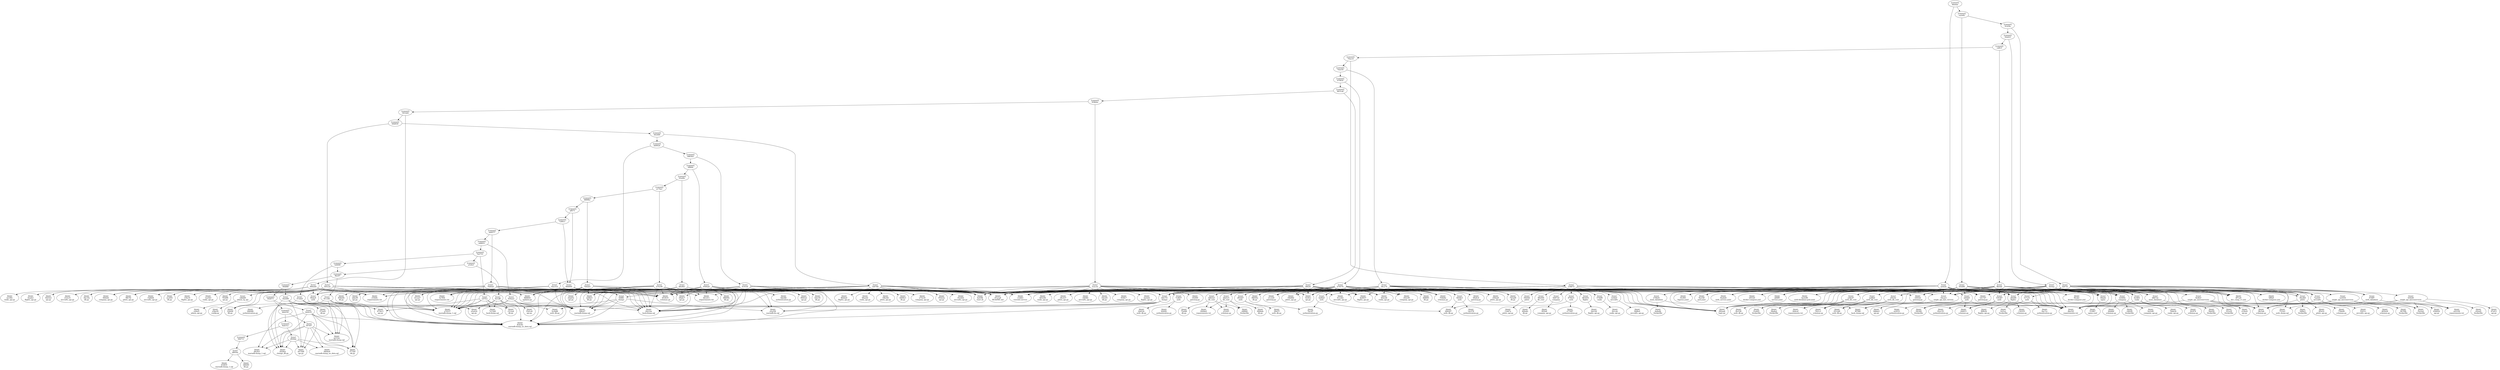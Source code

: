 digraph G {
    "[tree]\n239672" -> "[tree]\n878431\nauth"
    "[commit]\n7280c1" -> "[tree]\n906900"
    "[tree]\nb70c90" -> "[blob]\n6421ba\nback-dump.sql"
    "[tree]\n3fc9aa" -> "[blob]\nbfffa8\ndocker-compose.yml"
    "[tree]\n3fc9aa" -> "[blob]\ndbe52f\nrequirements.txt"
    "[tree]\nd8672e\nmain_database" -> "[blob]\n351a3f\nDockerfile"
    "[tree]\nfec864\nranks" -> "[blob]\n56ef29\nDockerfile"
    "[tree]\naefd2b" -> "[tree]\n36cdb8\npilots"
    "[tree]\n36cdb8\npilots" -> "[blob]\ndbe52f\nrequirements.txt"
    "[tree]\n3c2c3e" -> "[blob]\n2acbeb\nflights_api.py"
    "[tree]\n3c2c3e" -> "[blob]\n4a05fb\nstart.sh"
    "[tree]\nca5054\nsingle_api_microservices" -> "[blob]\ned3338\nrequirements.txt"
    "[commit]\nfe8099" -> "[tree]\n37c6e6"
    "[tree]\nf2875f" -> "[tree]\n7aa445\naircrafts"
    "[tree]\nd8f2fe" -> "[blob]\n704b8a\nschemas.py"
    "[tree]\n930ae2" -> "[blob]\n6421ba\nback-dump.sql"
    "[tree]\n505c2d" -> "[blob]\n67a1a8\nREADME.md"
    "[commit]\nca2e82" -> "[tree]\n5f3d96"
    "[tree]\n1d0768" -> "[blob]\n18bc6d\npilots_api.py"
    "[tree]\nf074f7" -> "[blob]\nf772bf\ndb.py"
    "[tree]\n505c2d" -> "[blob]\necc854\ndb.py"
    "[tree]\n9584a8" -> "[blob]\na70537\nmariadb-dump_1.sql"
    "[commit]\ne68931" -> "[tree]\n930ae2"
    "[tree]\ndf950a" -> "[blob]\n618f35\nmariadb-dump_1.sql"
    "[commit]\n362489" -> "[tree]\n1d0768"
    "[tree]\n38c274" -> "[blob]\n092aa6\nlogic.py"
    "[tree]\n7aa445\naircrafts" -> "[blob]\n465b26\nschemas.py"
    "[tree]\n43f240\nsingle_api_microservices" -> "[blob]\nf5e5ed\nDockerfile"
    "[tree]\n505c2d" -> "[tree]\nf28ff2\ndumps"
    "[tree]\n76d0a0" -> "[blob]\n6421ba\nback-dump.sql"
    "[tree]\n76d0a0" -> "[blob]\n22b04f\ndb.py"
    "[tree]\naefd2b" -> "[blob]\na66ff5\nservice.yaml"
    "[tree]\nffb0db" -> "[tree]\n7aa445\naircrafts"
    "[tree]\nca5054\nsingle_api_microservices" -> "[blob]\n38c5ab\nschemas.py"
    "[commit]\n858b4e" -> "[commit]\n5914d4"
    "[tree]\nba80ef\nauth" -> "[blob]\nb94207\nauth_db.py"
    "[tree]\nffb0db" -> "[tree]\n38dafe\nnginx"
    "[commit]\n0883b5" -> "[commit]\n0ff464"
    "[tree]\n3fc9aa" -> "[blob]\n092aa6\nlogic.py"
    "[tree]\nd8f2fe" -> "[blob]\n4112b2\naircrafts_api.py"
    "[tree]\n5f3d96" -> "[blob]\nba3e98\nauth-database-pod.yaml"
    "[tree]\nf2875f" -> "[tree]\nd5fc0e\nauth_db_cont"
    "[tree]\n239672" -> "[tree]\nf5836d\npilots"
    "[tree]\na38c67\nauth_db_cont" -> "[blob]\nf0c538\nauth_db.py"
    "[tree]\n3fc9aa" -> "[tree]\nd8672e\nmain_database"
    "[tree]\n22069a\ncompany" -> "[blob]\ndbe52f\nrequirements.txt"
    "[tree]\n505c2d" -> "[blob]\n6421ba\nback-dump.sql"
    "[tree]\n99e000\ndb_cont" -> "[blob]\n400a8c\ndb.py"
    "[tree]\n38c274" -> "[blob]\nc1d4b1\ntravelot.service"
    "[tree]\n076ff7\nauth_database" -> "[blob]\nc02ed1\nDockerfile"
    "[tree]\nf2875f" -> "[blob]\n38c5ab\nschemas.py"
    "[tree]\nf2875f" -> "[tree]\nb0e751\ndumps"
    "[tree]\n5f3d96" -> "[blob]\ne9532f\ndocker-compose.yml"
    "[tree]\n9584a8" -> "[blob]\n653635\nschemas.py"
    "[tree]\naefd2b" -> "[blob]\ndf7ca0\ndoc_comp_v1.yml"
    "[tree]\naefd2b" -> "[tree]\n22069a\ncompany"
    "[tree]\n92e31d" -> "[blob]\n6421ba\nback-dump.sql"
    "[tree]\n342499" -> "[blob]\n8cbc6a\nmariadb-dump_no_data.sql"
    "[tree]\nf2875f" -> "[tree]\n43f240\nsingle_api_microservices"
    "[tree]\n92e31d" -> "[blob]\n858e64\ndb.py"
    "[tree]\n3c2c3e" -> "[blob]\nc55b9c\nrequirements.txt"
    "[tree]\n37c6e6" -> "[blob]\n572a91\ndb.py"
    "[tree]\n5f3d96" -> "[blob]\n38c5ab\nschemas.py"
    "[tree]\n3c2c3e" -> "[blob]\n19290f\ngateway.py"
    "[tree]\nb7957b" -> "[blob]\n67a1a8\nREADME.md"
    "[tree]\n911361" -> "[blob]\n8cbc6a\nmariadb-dump_no_data.sql"
    "[tree]\nd6e9b1" -> "[blob]\n29abc7\napi.py"
    "[tree]\nd92447\nauth" -> "[blob]\n7bc2f7\nauthentication.py"
    "[commit]\n5914d4" -> "[commit]\n69d939"
    "[tree]\n906900" -> "[blob]\n8cbc6a\nmariadb-dump_no_data.sql"
    "[tree]\naefd2b" -> "[blob]\n4a05fb\nstart.sh"
    "[tree]\n92e31d" -> "[blob]\na5a356\nmariadb-du.sql"
    "[tree]\nb7957b" -> "[blob]\ndbe52f\nrequirements.txt"
    "[tree]\n3fc9aa" -> "[tree]\n38dafe\nnginx"
    "[commit]\n69d939" -> "[commit]\n362489"
    "[tree]\n3fc9aa" -> "[blob]\n38c5ab\nschemas.py"
    "[tree]\n505c2d" -> "[blob]\nc55b9c\nrequirements.txt"
    "[tree]\na38c67\nauth_db_cont" -> "[blob]\nf1e605\nDockerfile"
    "[tree]\nf2875f" -> "[tree]\nd8672e\nmain_database"
    "[commit]\n858b4e" -> "[tree]\n3c2c3e"
    "[tree]\n7cd657\nauth" -> "[blob]\nb4d14c\nauth_db.py"
    "[tree]\n911361" -> "[blob]\nae51be\nmariadb-dump.sql"
    "[tree]\nffb0db" -> "[blob]\n4a05fb\nstart.sh"
    "[tree]\nffb0db" -> "[blob]\n67a1a8\nREADME.md"
    "[tree]\n3fc9aa" -> "[tree]\nfec864\nranks"
    "[commit]\ndb4259" -> "[tree]\nf074f7"
    "[tree]\naefd2b" -> "[tree]\na38c67\nauth_db_cont"
    "[tree]\n38dafe\nnginx" -> "[blob]\n510fb7\nnginx.conf"
    "[tree]\n5f3d96" -> "[tree]\nb0b5a5\ndb_cont"
    "[tree]\nb7957b" -> "[blob]\n092aa6\nlogic.py"
    "[tree]\n6e9235" -> "[blob]\n8cbc6a\nmariadb-dump_no_data.sql"
    "[tree]\nba80ef\nauth" -> "[blob]\n7bc2f7\nauthentication.py"
    "[tree]\nd8f2fe" -> "[tree]\nd92447\nauth"
    "[tree]\n5f3d96" -> "[tree]\na38c67\nauth_db_cont"
    "[tree]\nf5836d\npilots" -> "[blob]\n13d47a\npilots_api.py"
    "[commit]\n0ff464" -> "[commit]\n93e48c"
    "[commit]\na52fe5" -> "[commit]\nf8a5f7"
    "[tree]\nb0e751\ndumps" -> "[blob]\n8cbc6a\nmariadb-dump_no_data.sql"
    "[commit]\n5914d4" -> "[tree]\n984eb9"
    "[tree]\n7b92b5" -> "[blob]\n4a05fb\nstart.sh"
    "[tree]\n6e9235" -> "[blob]\na075b8\napi.py"
    "[tree]\n9584a8" -> "[blob]\n29abc7\napi.py"
    "[tree]\n38c274" -> "[blob]\n09a6c4\ngateway.py"
    "[tree]\n930ae2" -> "[blob]\n55d1e6\napi.py"
    "[tree]\nffb0db" -> "[tree]\neaf9bd\nauth_db_cont"
    "[tree]\n342499" -> "[blob]\nae51be\nmariadb-dump.sql"
    "[tree]\naefd2b" -> "[tree]\nfec864\nranks"
    "[tree]\n621dff" -> "[blob]\n398cb7\nmariadb-dump.sql"
    "[tree]\nca5054\nsingle_api_microservices" -> "[blob]\n63695d\napi.py"
    "[tree]\n3fc9aa" -> "[tree]\n076ff7\nauth_database"
    "[tree]\ncd7f1a" -> "[blob]\n7a72b8\nback-dump.sql"
    "[tree]\n621dff" -> "[blob]\na70537\nmariadb-dump_1.sql"
    "[tree]\n505c2d" -> "[tree]\n9febc6\nauth"
    "[tree]\n7aa445\naircrafts" -> "[blob]\ndbe52f\nrequirements.txt"
    "[tree]\naefd2b" -> "[blob]\nba3e98\nauth-database-pod.yaml"
    "[tree]\n76d0a0" -> "[blob]\n3a7f04\nrequirements.txt"
    "[tree]\nd8f2fe" -> "[blob]\ndbe52f\nrequirements.txt"
    "[tree]\n984eb9" -> "[tree]\nf28ff2\ndumps"
    "[tree]\nffb0db" -> "[tree]\n22069a\ncompany"
    "[tree]\n38c274" -> "[blob]\n256aa9\npilots_api.py"
    "[tree]\n3fc9aa" -> "[tree]\n22069a\ncompany"
    "[tree]\n930ae2" -> "[blob]\n22b04f\ndb.py"
    "[tree]\n3c2c3e" -> "[blob]\n092aa6\nlogic.py"
    "[tree]\n5f3d96" -> "[tree]\nb0e751\ndumps"
    "[tree]\nf074f7" -> "[blob]\nae51be\nmariadb-dump.sql"
    "[tree]\n38c274" -> "[blob]\n4e6937\nflights_api.py"
    "[tree]\n3fc9aa" -> "[tree]\nca5054\nsingle_api_microservices"
    "[commit]\n6ab312" -> "[tree]\ndf29da"
    "[tree]\n5f3d96" -> "[blob]\n1d17d7\ngateway.py"
    "[tree]\nd8f2fe" -> "[blob]\n1b30cc\napi.py"
    "[tree]\n38c274" -> "[blob]\ndbe52f\nrequirements.txt"
    "[tree]\nefb486\nflights" -> "[blob]\n99fb2b\nflights_api.py"
    "[tree]\nd6e9b1" -> "[blob]\n6421ba\nback-dump.sql"
    "[tree]\nb0b5a5\ndb_cont" -> "[blob]\n75efd6\ndb.py"
    "[tree]\nb70c90" -> "[blob]\n29abc7\napi.py"
    "[tree]\n1d0768" -> "[blob]\nc55b9c\nrequirements.txt"
    "[tree]\n3fc9aa" -> "[blob]\nc045eb\ngateway.py"
    "[tree]\nf2875f" -> "[tree]\n317c51\nauth"
    "[tree]\neaf9bd\nauth_db_cont" -> "[blob]\n7921c1\nschemas.py"
    "[tree]\nb7957b" -> "[blob]\ne1c220\ngateway.py"
    "[tree]\n9584a8" -> "[blob]\n398cb7\nmariadb-dump.sql"
    "[tree]\n1d0768" -> "[tree]\nf28ff2\ndumps"
    "[tree]\nf2875f" -> "[blob]\ndf7ca0\ndoc_comp_v1.yml"
    "[tree]\n279b45\nmain_database" -> "[blob]\n4a9a4b\nDockerfile"
    "[tree]\nb70c90" -> "[blob]\n67a1a8\nREADME.md"
    "[tree]\n41914f" -> "[blob]\n4de4fd\nauthentication.py"
    "[commit]\ndb4259" -> "[commit]\n6ab312"
    "[tree]\n5f3d96" -> "[tree]\nd8672e\nmain_database"
    "[tree]\nd4d3c5\ndb_cont" -> "[blob]\n0408e0\nrequirements.txt"
    "[tree]\nffb0db" -> "[tree]\nd4d3c5\ndb_cont"
    "[tree]\nffb0db" -> "[blob]\nf4cabc\ndocker-compose.yml"
    "[tree]\n342499" -> "[blob]\n2029ea\nchange_db.py"
    "[tree]\n984eb9" -> "[blob]\n67a1a8\nREADME.md"
    "[tree]\n1d0768" -> "[blob]\nb699e3\ndb.py"
    "[tree]\n505c2d" -> "[blob]\nc1d4b1\ntravelot.service"
    "[commit]\n70acc4" -> "[commit]\n74ee50"
    "[tree]\n076ff7\nauth_database" -> "[blob]\n751fe2\nauth_dump.sql"
    "[commit]\nf8a5f7" -> "[tree]\n911361"
    "[tree]\n37c6e6" -> "[blob]\n8cbc6a\nmariadb-dump_no_data.sql"
    "[tree]\n906900" -> "[blob]\n6421ba\nback-dump.sql"
    "[tree]\ndf29da" -> "[blob]\ndfe5b3\nmariadb-dump_1.sql"
    "[tree]\nb7957b" -> "[blob]\n1b30cc\napi.py"
    "[tree]\nffb0db" -> "[tree]\nefb486\nflights"
    "[tree]\nf2875f" -> "[blob]\n092aa6\nlogic.py"
    "[tree]\nb7957b" -> "[blob]\n4a05fb\nstart.sh"
    "[tree]\nf074f7" -> "[blob]\n2029ea\nchange_db.py"
    "[tree]\n9febc6\nauth" -> "[blob]\n5e3b86\nauth_db.py"
    "[tree]\naefd2b" -> "[tree]\n7aa445\naircrafts"
    "[tree]\n3c2c3e" -> "[blob]\nc1d4b1\ntravelot.service"
    "[tree]\n984eb9" -> "[blob]\n0d25e2\napi.py"
    "[tree]\ncd7f1a" -> "[blob]\nc512a4\ndb.py"
    "[tree]\ndf29da" -> "[blob]\nf772bf\ndb.py"
    "[tree]\n5f3d96" -> "[tree]\n36cdb8\npilots"
    "[tree]\nf2875f" -> "[tree]\nefb486\nflights"
    "[tree]\n5f3d96" -> "[blob]\ndbe52f\nrequirements.txt"
    "[tree]\n505c2d" -> "[blob]\n4a05fb\nstart.sh"
    "[tree]\n1d0768" -> "[blob]\n4a05fb\nstart.sh"
    "[tree]\n239672" -> "[blob]\n092aa6\nlogic.py"
    "[tree]\n984eb9" -> "[blob]\n9fb7f2\npilots_api.py"
    "[commit]\n8899bc" -> "[commit]\naff371"
    "[tree]\nb70c90" -> "[blob]\n4b1d11\nrequirements.txt"
    "[tree]\nf28ff2\ndumps" -> "[blob]\na5a356\nmariadb-du.sql"
    "[tree]\nffb0db" -> "[blob]\n092aa6\nlogic.py"
    "[tree]\nd6e9b1" -> "[blob]\n653635\nschemas.py"
    "[tree]\nd6e9b1" -> "[blob]\nee0be3\ndb.py"
    "[tree]\n22069a\ncompany" -> "[blob]\nc082f0\nDockerfile"
    "[tree]\nb0b5a5\ndb_cont" -> "[blob]\n0408e0\nrequirements.txt"
    "[commit]\n93e48c" -> "[tree]\nd6e9b1"
    "[tree]\ncd7f1a" -> "[blob]\n398cb7\nmariadb-dump.sql"
    "[tree]\nffb0db" -> "[blob]\ndbe52f\nrequirements.txt"
    "[tree]\n3fc9aa" -> "[tree]\nb0e751\ndumps"
    "[tree]\n239672" -> "[tree]\n6d972d\ncompany"
    "[tree]\nffb0db" -> "[tree]\n530367\nauth"
    "[tree]\n5f3d96" -> "[blob]\n092aa6\nlogic.py"
    "[tree]\n9584a8" -> "[blob]\na5a356\nmariadb-du.sql"
    "[tree]\n41914f" -> "[blob]\n4a05fb\nstart.sh"
    "[commit]\nd49024" -> "[commit]\n0883b5"
    "[tree]\nfec864\nranks" -> "[blob]\n7bbb34\nranks_api.py"
    "[tree]\n984eb9" -> "[tree]\n9febc6\nauth"
    "[tree]\n5f3d96" -> "[tree]\n38dafe\nnginx"
    "[commit]\n74ee50" -> "[tree]\n38c274"
    "[tree]\n342499" -> "[blob]\na70537\nmariadb-dump_1.sql"
    "[tree]\n6e9235" -> "[blob]\nf772bf\ndb.py"
    "[tree]\ncd7f1a" -> "[blob]\na70537\nmariadb-dump_1.sql"
    "[commit]\n30e625" -> "[tree]\n3fc9aa"
    "[tree]\n3c2c3e" -> "[blob]\n67a1a8\nREADME.md"
    "[tree]\n1d0768" -> "[blob]\na75e18\ncompany_api.py"
    "[tree]\ndf29da" -> "[blob]\n2029ea\nchange_db.py"
    "[tree]\n41914f" -> "[blob]\n6421ba\nback-dump.sql"
    "[tree]\nb0e751\ndumps" -> "[blob]\na70537\nmariadb-dump_1.sql"
    "[tree]\nb0e751\ndumps" -> "[blob]\na5a356\nmariadb-du.sql"
    "[tree]\n38c274" -> "[blob]\n704b8a\nschemas.py"
    "[tree]\nf2875f" -> "[tree]\n22069a\ncompany"
    "[tree]\nb7957b" -> "[blob]\n442cd4\nranks_api.py"
    "[tree]\n1d0768" -> "[blob]\n95422a\napi.py"
    "[commit]\n8631a8" -> "[tree]\nd8f2fe"
    "[tree]\naefd2b" -> "[blob]\nc1d4b1\ntravelot.service"
    "[tree]\naefd2b" -> "[tree]\nefb486\nflights"
    "[tree]\naefd2b" -> "[tree]\nabf2b9\nauth"
    "[tree]\n5f3d96" -> "[blob]\nf3c991\nIngress.yaml"
    "[tree]\n7cd657\nauth" -> "[blob]\nb040fc\nauthentication.py"
    "[tree]\nd6e9b1" -> "[blob]\n8cbc6a\nmariadb-dump_no_data.sql"
    "[tree]\n1d0768" -> "[blob]\nc1d4b1\ntravelot.service"
    "[tree]\ndf29da" -> "[blob]\n9d04e6\nmariadb-dump_no_data.sql"
    "[tree]\n5f3d96" -> "[tree]\n076ff7\nauth_database"
    "[tree]\naefd2b" -> "[blob]\nf3c991\nIngress.yaml"
    "[tree]\n505c2d" -> "[blob]\n15fa19\nflights_api.py"
    "[tree]\n663454\nflights" -> "[blob]\nfab10d\nflights_api.py"
    "[tree]\n342499" -> "[blob]\na075b8\napi.py"
    "[tree]\nd5fc0e\nauth_db_cont" -> "[blob]\n0512d0\nauth_db.py"
    "[tree]\n37c6e6" -> "[blob]\na70537\nmariadb-dump_1.sql"
    "[tree]\n7b92b5" -> "[blob]\n6421ba\nback-dump.sql"
    "[tree]\n9e46cf\nsingle_api_microservices" -> "[blob]\nf5e5ed\nDockerfile"
    "[tree]\nf28ff2\ndumps" -> "[blob]\n398cb7\nmariadb-dump.sql"
    "[tree]\naefd2b" -> "[blob]\n092aa6\nlogic.py"
    "[tree]\n1d0768" -> "[blob]\n653635\nschemas.py"
    "[tree]\nf28ff2\ndumps" -> "[blob]\n8cbc6a\nmariadb-dump_no_data.sql"
    "[tree]\n317c51\nauth" -> "[blob]\n2f4360\nDockerfile"
    "[tree]\n76d0a0" -> "[blob]\nb1cea7\napi.py"
    "[tree]\n43f240\nsingle_api_microservices" -> "[blob]\ned3338\nrequirements.txt"
    "[tree]\n7b92b5" -> "[blob]\nc1d4b1\ntravelot.service"
    "[tree]\n7b92b5" -> "[blob]\n67a1a8\nREADME.md"
    "[commit]\n74ee50" -> "[commit]\n67903f"
    "[tree]\n984eb9" -> "[blob]\n233e31\naircrafts_api.py"
    "[tree]\n1d0768" -> "[blob]\n83c82b\naircrafts_api.py"
    "[tree]\n239672" -> "[tree]\n663454\nflights"
    "[commit]\naff371" -> "[tree]\n906900"
    "[commit]\n99d88f" -> "[tree]\n342499"
    "[tree]\naefd2b" -> "[tree]\nb0b5a5\ndb_cont"
    "[commit]\n70acc4" -> "[tree]\n239672"
    "[commit]\n30e625" -> "[commit]\ncafb1f"
    "[tree]\naefd2b" -> "[tree]\n076ff7\nauth_database"
    "[commit]\n8631a8" -> "[commit]\n858b4e"
    "[tree]\n9584a8" -> "[blob]\n67a1a8\nREADME.md"
    "[tree]\n9e46cf\nsingle_api_microservices" -> "[blob]\n092aa6\nlogic.py"
    "[tree]\n9e46cf\nsingle_api_microservices" -> "[blob]\ned3338\nrequirements.txt"
    "[tree]\nffb0db" -> "[blob]\nc1d4b1\ntravelot.service"
    "[tree]\n239672" -> "[blob]\n67a1a8\nREADME.md"
    "[tree]\n7b92b5" -> "[blob]\n8cbc6a\nmariadb-dump_no_data.sql"
    "[tree]\n9d28e3\nauth" -> "[blob]\nb94207\nauth_db.py"
    "[tree]\nfec864\nranks" -> "[blob]\ndbe52f\nrequirements.txt"
    "[tree]\n92e31d" -> "[tree]\ncdb8d9\nadmin_tg_api"
    "[tree]\n92e31d" -> "[blob]\na70537\nmariadb-dump_1.sql"
    "[tree]\nb70c90" -> "[blob]\nc1d4b1\ntravelot.service"
    "[tree]\n984eb9" -> "[blob]\nc55b9c\nrequirements.txt"
    "[tree]\n906900" -> "[blob]\n67a1a8\nREADME.md"
    "[tree]\n530367\nauth" -> "[blob]\n92a135\nauthentication.py"
    "[tree]\n41914f" -> "[blob]\n8083a2\napi.py"
    "[tree]\n9584a8" -> "[blob]\n6421ba\nback-dump.sql"
    "[tree]\n7b92b5" -> "[blob]\n653635\nschemas.py"
    "[tree]\nb7957b" -> "[blob]\n468681\ndb.py"
    "[tree]\n505c2d" -> "[blob]\n9fb7f2\npilots_api.py"
    "[tree]\n92e31d" -> "[blob]\n398cb7\nmariadb-dump.sql"
    "[tree]\n530367\nauth" -> "[blob]\n446f15\nschemas.py"
    "[tree]\n3c2c3e" -> "[blob]\nb63c64\nranks_api.py"
    "[tree]\n9584a8" -> "[blob]\n4b1d11\nrequirements.txt"
    "[tree]\n38c274" -> "[blob]\n202c00\ncompany_api.py"
    "[tree]\n6e9235" -> "[blob]\ndfe5b3\nmariadb-dump_1.sql"
    "[tree]\n505c2d" -> "[blob]\n1ae5b3\nranks_api.py"
    "[tree]\n984eb9" -> "[blob]\nf49d2b\ncompany_api.py"
    "[tree]\nd4d3c5\ndb_cont" -> "[blob]\ne524f3\nschemas.py"
    "[tree]\n76d0a0" -> "[blob]\n868804\nupdater.py"
    "[tree]\n9e46cf\nsingle_api_microservices" -> "[blob]\nc23bc6\napi.py"
    "[tree]\n6e9235" -> "[blob]\n2029ea\nchange_db.py"
    "[tree]\n1d0768" -> "[blob]\n8bbba0\nflights_api.py"
    "[tree]\n92e31d" -> "[blob]\n653635\nschemas.py"
    "[tree]\n37c6e6" -> "[blob]\n2029ea\nchange_db.py"
    "[tree]\n7b92b5" -> "[blob]\na70537\nmariadb-dump_1.sql"
    "[tree]\n505c2d" -> "[blob]\n7f3d98\napi.py"
    "[tree]\ncdb8d9\nadmin_tg_api" -> "[blob]\ne26ef1\nadmin_api.py"
    "[tree]\n621dff" -> "[blob]\n8cbc6a\nmariadb-dump_no_data.sql"
    "[tree]\nd8f2fe" -> "[blob]\n202c00\ncompany_api.py"
    "[tree]\nefb486\nflights" -> "[blob]\n0cf1ec\nDockerfile"
    "[tree]\neaf9bd\nauth_db_cont" -> "[blob]\n38a8a2\nDockerfile"
    "[tree]\n43f240\nsingle_api_microservices" -> "[blob]\n67ef11\napi.py"
    "[tree]\n3fc9aa" -> "[blob]\nc1d4b1\ntravelot.service"
    "[tree]\nb0e751\ndumps" -> "[blob]\n398cb7\nmariadb-dump.sql"
    "[commit]\n91d3fa" -> "[commit]\n30e625"
    "[tree]\nabf2b9\nauth" -> "[blob]\n2f4360\nDockerfile"
    "[tree]\n5f3d96" -> "[tree]\n9e46cf\nsingle_api_microservices"
    "[tree]\naefd2b" -> "[blob]\ne9532f\ndocker-compose.yml"
    "[tree]\nf2875f" -> "[tree]\n36cdb8\npilots"
    "[tree]\n984eb9" -> "[blob]\nc1d4b1\ntravelot.service"
    "[tree]\n5f3d96" -> "[tree]\n7aa445\naircrafts"
    "[tree]\nd5fc0e\nauth_db_cont" -> "[blob]\n6d4cef\nrequirements.txt"
    "[tree]\n5f3d96" -> "[blob]\n67a1a8\nREADME.md"
    "[tree]\n41914f" -> "[blob]\n4b1d11\nrequirements.txt"
    "[tree]\n9584a8" -> "[blob]\n4a05fb\nstart.sh"
    "[tree]\n7b92b5" -> "[blob]\nebab5e\napi.py"
    "[tree]\nb70c90" -> "[blob]\nee0be3\ndb.py"
    "[tree]\nabf2b9\nauth" -> "[blob]\n446f15\nschemas.py"
    "[tree]\nd5fc0e\nauth_db_cont" -> "[blob]\nf1e605\nDockerfile"
    "[tree]\ncdb8d9\nadmin_tg_api" -> "[blob]\ne56a59\nconfig.py"
    "[tree]\n239672" -> "[blob]\n4a05fb\nstart.sh"
    "[commit]\n0ff464" -> "[tree]\n9584a8"
    "[tree]\naefd2b" -> "[blob]\n9ce54f\npod.yaml"
    "[tree]\n984eb9" -> "[blob]\n6421ba\nback-dump.sql"
    "[commit]\na174a1" -> "[tree]\nb70c90"
    "[tree]\n906900" -> "[blob]\nb1cea7\napi.py"
    "[tree]\n92e31d" -> "[blob]\nabbcf9\napi.py"
    "[tree]\n3fc9aa" -> "[tree]\nd5fc0e\nauth_db_cont"
    "[tree]\n43f240\nsingle_api_microservices" -> "[blob]\n092aa6\nlogic.py"
    "[tree]\n41914f" -> "[blob]\n398cb7\nmariadb-dump.sql"
    "[tree]\n911361" -> "[blob]\nf772bf\ndb.py"
    "[tree]\nd4d3c5\ndb_cont" -> "[blob]\ne8f8b9\nDockerfile"
    "[tree]\n239672" -> "[blob]\n38c5ab\nschemas.py"
    "[tree]\n621dff" -> "[blob]\n7a72b8\nback-dump.sql"
    "[tree]\n9e46cf\nsingle_api_microservices" -> "[blob]\n38c5ab\nschemas.py"
    "[tree]\n984eb9" -> "[blob]\n34c10a\ndb.py"
    "[tree]\n41914f" -> "[blob]\nc1d4b1\ntravelot.service"
    "[tree]\n279b45\nmain_database" -> "[blob]\n9f7f68\nback_dump.sql"
    "[tree]\n239672" -> "[tree]\n99e000\ndb_cont"
    "[commit]\n362489" -> "[commit]\nd49024"
    "[tree]\n930ae2" -> "[blob]\na70537\nmariadb-dump_1.sql"
    "[tree]\n911361" -> "[blob]\n2029ea\nchange_db.py"
    "[tree]\n984eb9" -> "[blob]\n653635\nschemas.py"
    "[tree]\n5f3d96" -> "[blob]\nc1d4b1\ntravelot.service"
    "[tree]\nf2875f" -> "[blob]\ndbe52f\nrequirements.txt"
    "[tree]\n239672" -> "[blob]\nc045eb\ngateway.py"
    "[tree]\nb0e751\ndumps" -> "[blob]\n6421ba\nback-dump.sql"
    "[commit]\n6ab312" -> "[commit]\n384711"
    "[tree]\n36cdb8\npilots" -> "[blob]\n0f3e5c\npilots_api.py"
    "[tree]\n3c2c3e" -> "[blob]\n28c437\npilots_api.py"
    "[tree]\n6d972d\ncompany" -> "[blob]\n6f2fa6\ncompany_api.py"
    "[tree]\nb70c90" -> "[blob]\n653635\nschemas.py"
    "[commit]\n592673" -> "[tree]\n6e9235"
    "[tree]\n3c2c3e" -> "[blob]\n24fd8e\naircrafts_api.py"
    "[tree]\n37c6e6" -> "[blob]\nae51be\nmariadb-dump.sql"
    "[tree]\n76d0a0" -> "[blob]\n398cb7\nmariadb-dump.sql"
    "[tree]\n5f3d96" -> "[blob]\ndf7ca0\ndoc_comp_v1.yml"
    "[tree]\nb7957b" -> "[tree]\nb0e751\ndumps"
    "[tree]\nffb0db" -> "[blob]\n9f7f68\nback_dump.sql"
    "[commit]\n449577" -> "[tree]\n76d0a0"
    "[tree]\nb70c90" -> "[blob]\na70537\nmariadb-dump_1.sql"
    "[commit]\n8dedae" -> "[commit]\nca2e82"
    "[tree]\n5746f8\nranks" -> "[blob]\n2b1cdc\nranks_api.py"
    "[tree]\n3fc9aa" -> "[tree]\n7aa445\naircrafts"
    "[tree]\n878431\nauth" -> "[blob]\nb94207\nauth_db.py"
    "[tree]\nb70c90" -> "[blob]\n8cbc6a\nmariadb-dump_no_data.sql"
    "[commit]\ncafb1f" -> "[commit]\n70acc4"
    "[tree]\n5f3d96" -> "[tree]\nfec864\nranks"
    "[tree]\nd8f2fe" -> "[blob]\ne1c220\ngateway.py"
    "[tree]\n505c2d" -> "[blob]\nf49d2b\ncompany_api.py"
    "[tree]\nf2875f" -> "[blob]\n1d17d7\ngateway.py"
    "[tree]\nd6e9b1" -> "[blob]\n398cb7\nmariadb-dump.sql"
    "[tree]\na38c67\nauth_db_cont" -> "[blob]\n6d4cef\nrequirements.txt"
    "[tree]\n3fc9aa" -> "[blob]\n67a1a8\nREADME.md"
    "[tree]\n239672" -> "[blob]\ndbe52f\nrequirements.txt"
    "[tree]\n38c274" -> "[blob]\n1b30cc\napi.py"
    "[tree]\n5f3d96" -> "[blob]\n4a05fb\nstart.sh"
    "[tree]\nd8f2fe" -> "[blob]\nc1d4b1\ntravelot.service"
    "[tree]\n239672" -> "[blob]\nc1d4b1\ntravelot.service"
    "[tree]\n5f3d96" -> "[tree]\n18cae3\nsingle_api_last_version"
    "[tree]\n18cae3\nsingle_api_last_version" -> "[blob]\n3db6a3\napi.py"
    "[tree]\n911361" -> "[blob]\na5e424\napi.py"
    "[tree]\n9d28e3\nauth" -> "[blob]\n1dc576\nauthentication.py"
    "[tree]\n3fc9aa" -> "[tree]\nd4d3c5\ndb_cont"
    "[tree]\n317c51\nauth" -> "[blob]\n446f15\nschemas.py"
    "[tree]\n7b92b5" -> "[blob]\n3a7f04\nrequirements.txt"
    "[tree]\nb70c90" -> "[blob]\n868804\nupdater.py"
    "[tree]\n3fc9aa" -> "[tree]\n36cdb8\npilots"
    "[tree]\n878431\nauth" -> "[blob]\ne77097\nauthentication.py"
    "[tree]\n92e31d" -> "[blob]\nc1d4b1\ntravelot.service"
    "[commit]\n0883b5" -> "[tree]\n41914f"
    "[commit]\nca2e82" -> "[commit]\n91d3fa"
    "[tree]\nf2875f" -> "[tree]\n38dafe\nnginx"
    "[tree]\n38c274" -> "[blob]\n743ad9\ndb.py"
    "[tree]\n1d0768" -> "[blob]\n6421ba\nback-dump.sql"
    "[tree]\n41914f" -> "[blob]\na70537\nmariadb-dump_1.sql"
    "[commit]\n449577" -> "[commit]\ne68931"
    "[tree]\nb7957b" -> "[blob]\n704b8a\nschemas.py"
    "[tree]\naefd2b" -> "[tree]\nb0e751\ndumps"
    "[tree]\n530367\nauth" -> "[blob]\ndbe52f\nrequirements.txt"
    "[tree]\n92e31d" -> "[blob]\n67a1a8\nREADME.md"
    "[tree]\neaf9bd\nauth_db_cont" -> "[blob]\n0512d0\nauth_db.py"
    "[commit]\nfe8099" -> "[commit]\nf8a5f7"
    "[tree]\nb0b5a5\ndb_cont" -> "[blob]\ne8f8b9\nDockerfile"
    "[tree]\n3fc9aa" -> "[blob]\ndf7ca0\ndoc_comp_v1.yml"
    "[tree]\nb7957b" -> "[tree]\nba80ef\nauth"
    "[tree]\nf074f7" -> "[blob]\n9d04e6\nmariadb-dump_no_data.sql"
    "[tree]\n9584a8" -> "[blob]\nc1d4b1\ntravelot.service"
    "[commit]\na52fe5" -> "[tree]\n621dff"
    "[tree]\n911361" -> "[blob]\na70537\nmariadb-dump_1.sql"
    "[commit]\n7280c1" -> "[commit]\n449577"
    "[tree]\nd6e9b1" -> "[blob]\na70537\nmariadb-dump_1.sql"
    "[tree]\n984eb9" -> "[blob]\n4a05fb\nstart.sh"
    "[tree]\n7aa445\naircrafts" -> "[blob]\n0b7f0b\nDockerfile"
    "[tree]\naefd2b" -> "[blob]\n38c5ab\nschemas.py"
    "[tree]\nca5054\nsingle_api_microservices" -> "[blob]\nf5e5ed\nDockerfile"
    "[tree]\n3fc9aa" -> "[tree]\nefb486\nflights"
    "[tree]\n5f3d96" -> "[tree]\n22069a\ncompany"
    "[tree]\n92e31d" -> "[blob]\n4a05fb\nstart.sh"
    "[tree]\nd6e9b1" -> "[blob]\n4a05fb\nstart.sh"
    "[tree]\naefd2b" -> "[tree]\n38dafe\nnginx"
    "[tree]\nd6e9b1" -> "[blob]\n4b1d11\nrequirements.txt"
    "[tree]\n36cdb8\npilots" -> "[blob]\n759e90\nschemas.py"
    "[tree]\n38c274" -> "[tree]\n9d28e3\nauth"
    "[tree]\n41914f" -> "[blob]\n8cbc6a\nmariadb-dump_no_data.sql"
    "[commit]\ncafb1f" -> "[tree]\nffb0db"
    "[tree]\n1d0768" -> "[blob]\n06aed2\nranks_api.py"
    "[tree]\nf074f7" -> "[blob]\na075b8\napi.py"
    "[tree]\nffb0db" -> "[blob]\n38c5ab\nschemas.py"
    "[tree]\n9584a8" -> "[blob]\n8cbc6a\nmariadb-dump_no_data.sql"
    "[commit]\n99d88f" -> "[commit]\n592673"
    "[commit]\n67903f" -> "[tree]\nb7957b"
    "[tree]\n3c2c3e" -> "[tree]\n7cd657\nauth"
    "[tree]\n505c2d" -> "[blob]\n653635\nschemas.py"
    "[tree]\nffb0db" -> "[tree]\nfec864\nranks"
    "[tree]\n1d0768" -> "[blob]\n67a1a8\nREADME.md"
    "[tree]\n239672" -> "[tree]\nb0e751\ndumps"
    "[tree]\n41914f" -> "[blob]\n653635\nschemas.py"
    "[tree]\n2c0dcf\naircrafts" -> "[blob]\nfdd8e4\naircrafts_api.py"
    "[tree]\n22069a\ncompany" -> "[blob]\nfa22d9\ncompany_api.py"
    "[tree]\nd92447\nauth" -> "[blob]\n2fb07f\nauth_db.py"
    "[tree]\nd8f2fe" -> "[blob]\n4e6937\nflights_api.py"
    "[tree]\n906900" -> "[blob]\n22b04f\ndb.py"
    "[tree]\n5f3d96" -> "[tree]\nabf2b9\nauth"
    "[tree]\nffb0db" -> "[blob]\nc045eb\ngateway.py"
    "[tree]\nffb0db" -> "[tree]\nb0e751\ndumps"
    "[tree]\n41914f" -> "[blob]\n5e3b86\nauth_db.py"
    "[tree]\n92e31d" -> "[blob]\n8cbc6a\nmariadb-dump_no_data.sql"
    "[tree]\n906900" -> "[blob]\n3a7f04\nrequirements.txt"
    "[tree]\n76d0a0" -> "[blob]\na70537\nmariadb-dump_1.sql"
    "[commit]\n67903f" -> "[commit]\n8631a8"
    "[commit]\n69d939" -> "[tree]\n505c2d"
    "[tree]\n530367\nauth" -> "[blob]\n2f4360\nDockerfile"
    "[tree]\n906900" -> "[blob]\n868804\nupdater.py"
    "[tree]\nf2875f" -> "[blob]\n4a05fb\nstart.sh"
    "[tree]\nd8f2fe" -> "[blob]\n4a05fb\nstart.sh"
    "[tree]\nb7957b" -> "[blob]\n4e6937\nflights_api.py"
    "[commit]\na174a1" -> "[commit]\n8899bc"
    "[tree]\n5f3d96" -> "[blob]\n9ce54f\npod.yaml"
    "[tree]\nd8f2fe" -> "[blob]\n96050a\ndb.py"
    "[tree]\n41914f" -> "[blob]\nfe4c50\ndb.py"
    "[tree]\n9584a8" -> "[blob]\n86609e\ndb.py"
    "[tree]\n317c51\nauth" -> "[blob]\n6ac7cc\nauthentication.py"
    "[commit]\n384711" -> "[tree]\ndf950a"
    "[tree]\n92e31d" -> "[blob]\nc55b9c\nrequirements.txt"
    "[tree]\nb7957b" -> "[blob]\n202c00\ncompany_api.py"
    "[tree]\nd8f2fe" -> "[blob]\n092aa6\nlogic.py"
    "[tree]\nabf2b9\nauth" -> "[blob]\ndbe52f\nrequirements.txt"
    "[tree]\nd6e9b1" -> "[blob]\n67a1a8\nREADME.md"
    "[tree]\n6e9235" -> "[blob]\nae51be\nmariadb-dump.sql"
    "[tree]\n38c274" -> "[blob]\n4a05fb\nstart.sh"
    "[tree]\n5f3d96" -> "[blob]\n9ea0e8\nauth_service.yaml"
    "[tree]\na38c67\nauth_db_cont" -> "[blob]\n7921c1\nschemas.py"
    "[tree]\n38c274" -> "[blob]\n442cd4\nranks_api.py"
    "[commit]\n91d3fa" -> "[tree]\nf2875f"
    "[tree]\n906900" -> "[blob]\n4a05fb\nstart.sh"
    "[tree]\nffb0db" -> "[blob]\n751fe2\nauth_dump.sql"
    "[tree]\n3fc9aa" -> "[tree]\n530367\nauth"
    "[tree]\naefd2b" -> "[blob]\n67a1a8\nREADME.md"
    "[tree]\nf2875f" -> "[tree]\n18cae3\nsingle_api_last_version"
    "[tree]\n7aa445\naircrafts" -> "[blob]\nf2451c\naircrafts_api.py"
    "[tree]\nd5fc0e\nauth_db_cont" -> "[blob]\n7921c1\nschemas.py"
    "[tree]\n41914f" -> "[blob]\n67a1a8\nREADME.md"
    "[tree]\n92e31d" -> "[tree]\n9febc6\nauth"
    "[tree]\n7b92b5" -> "[blob]\n398cb7\nmariadb-dump.sql"
    "[tree]\nf2875f" -> "[tree]\nfec864\nranks"
    "[tree]\n3c2c3e" -> "[blob]\n19ce45\ndb.py"
    "[tree]\nb0b5a5\ndb_cont" -> "[blob]\ne524f3\nschemas.py"
    "[tree]\n906900" -> "[blob]\nc1d4b1\ntravelot.service"
    "[commit]\nd49024" -> "[tree]\n92e31d"
    "[tree]\n1d0768" -> "[tree]\n9febc6\nauth"
    "[tree]\nca5054\nsingle_api_microservices" -> "[blob]\n092aa6\nlogic.py"
    "[tree]\n317c51\nauth" -> "[blob]\ndbe52f\nrequirements.txt"
    "[tree]\ndf29da" -> "[blob]\na075b8\napi.py"
    "[tree]\naefd2b" -> "[blob]\n9ea0e8\nauth_service.yaml"
    "[tree]\naefd2b" -> "[blob]\n1d17d7\ngateway.py"
    "[tree]\nd8672e\nmain_database" -> "[blob]\n9f7f68\nback_dump.sql"
    "[tree]\n7b92b5" -> "[blob]\n868804\nupdater.py"
    "[tree]\n342499" -> "[blob]\nf772bf\ndb.py"
    "[tree]\nb70c90" -> "[blob]\n4a05fb\nstart.sh"
    "[tree]\n906900" -> "[blob]\n398cb7\nmariadb-dump.sql"
    "[commit]\n7b2755" -> "[commit]\na52fe5"
    "[tree]\ncd7f1a" -> "[blob]\n675b11\napi.py"
    "[tree]\nd8f2fe" -> "[blob]\n442cd4\nranks_api.py"
    "[tree]\n621dff" -> "[blob]\na5e424\napi.py"
    "[tree]\n3fc9aa" -> "[blob]\n4a05fb\nstart.sh"
    "[tree]\naefd2b" -> "[blob]\ndbe52f\nrequirements.txt"
    "[tree]\nefb486\nflights" -> "[blob]\ndbe52f\nrequirements.txt"
    "[tree]\nd8f2fe" -> "[tree]\nb0e751\ndumps"
    "[tree]\nf2875f" -> "[tree]\n076ff7\nauth_database"
    "[tree]\nf2875f" -> "[tree]\nd4d3c5\ndb_cont"
    "[commit]\n93e48c" -> "[commit]\na174a1"
    "[tree]\n76d0a0" -> "[blob]\n8cbc6a\nmariadb-dump_no_data.sql"
    "[tree]\nf2875f" -> "[blob]\nbfffa8\ndocker-compose.yml"
    "[tree]\nb7957b" -> "[blob]\nc1d4b1\ntravelot.service"
    "[tree]\nb70c90" -> "[blob]\n398cb7\nmariadb-dump.sql"
    "[tree]\n38c274" -> "[blob]\n4112b2\naircrafts_api.py"
    "[tree]\n906900" -> "[blob]\na70537\nmariadb-dump_1.sql"
    "[tree]\n239672" -> "[tree]\n18cae3\nsingle_api_last_version"
    "[tree]\nabf2b9\nauth" -> "[blob]\nac9553\nauthentication.py"
    "[tree]\n621dff" -> "[blob]\nc512a4\ndb.py"
    "[tree]\n9febc6\nauth" -> "[blob]\n266066\nauthentication.py"
    "[tree]\n3c2c3e" -> "[blob]\n1b30cc\napi.py"
    "[tree]\n3c2c3e" -> "[tree]\nb0e751\ndumps"
    "[commit]\n7b2755" -> "[commit]\nfe8099"
    "[tree]\n239672" -> "[tree]\n5746f8\nranks"
    "[tree]\nf2875f" -> "[blob]\n67a1a8\nREADME.md"
    "[commit]\n592673" -> "[commit]\ndb4259"
    "[tree]\naefd2b" -> "[tree]\n9e46cf\nsingle_api_microservices"
    "[commit]\ne68931" -> "[commit]\n7b2755"
    "[tree]\nf074f7" -> "[blob]\ndfe5b3\nmariadb-dump_1.sql"
    "[tree]\nd8f2fe" -> "[blob]\n67a1a8\nREADME.md"
    "[tree]\neaf9bd\nauth_db_cont" -> "[blob]\n6d4cef\nrequirements.txt"
    "[tree]\n5f3d96" -> "[tree]\nefb486\nflights"
    "[tree]\n41914f" -> "[blob]\na5a356\nmariadb-du.sql"
    "[commit]\n8899bc" -> "[tree]\n7b92b5"
    "[tree]\n38c274" -> "[tree]\nb0e751\ndumps"
    "[commit]\naff371" -> "[commit]\n7280c1"
    "[tree]\nb7957b" -> "[blob]\n54b66d\npilots_api.py"
    "[tree]\nefb486\nflights" -> "[blob]\n130355\nschemas.py"
    "[tree]\n930ae2" -> "[blob]\n8cbc6a\nmariadb-dump_no_data.sql"
    "[tree]\ncd7f1a" -> "[blob]\n8cbc6a\nmariadb-dump_no_data.sql"
    "[tree]\nf2875f" -> "[blob]\nc1d4b1\ntravelot.service"
    "[tree]\n5f3d96" -> "[blob]\na66ff5\nservice.yaml"
    "[tree]\nffb0db" -> "[tree]\n18cae3\nsingle_api_last_version"
    "[commit]\n7b2755" -> "[tree]\ncd7f1a"
    "[tree]\n38c274" -> "[blob]\n67a1a8\nREADME.md"
    "[tree]\naefd2b" -> "[tree]\n279b45\nmain_database"
    "[tree]\nd8f2fe" -> "[blob]\n54b66d\npilots_api.py"
    "[tree]\naefd2b" -> "[tree]\n18cae3\nsingle_api_last_version"
    "[commit]\nf8a5f7" -> "[commit]\n99d88f"
    "[tree]\n7b92b5" -> "[blob]\nee0be3\ndb.py"
    "[tree]\n43f240\nsingle_api_microservices" -> "[blob]\n38c5ab\nschemas.py"
    "[tree]\n239672" -> "[tree]\n2c0dcf\naircrafts"
    "[tree]\nd6e9b1" -> "[blob]\nc1d4b1\ntravelot.service"
    "[tree]\nb7957b" -> "[blob]\n4112b2\naircrafts_api.py"
    "[tree]\n3c2c3e" -> "[blob]\n930fc7\ncompany_api.py"
    "[tree]\nfec864\nranks" -> "[blob]\n2b3f74\nschemas.py"
    "[tree]\n22069a\ncompany" -> "[blob]\n6446bf\nschemas.py"
    "[tree]\nf28ff2\ndumps" -> "[blob]\na70537\nmariadb-dump_1.sql"
    "[tree]\n930ae2" -> "[blob]\n398cb7\nmariadb-dump.sql"
    "[tree]\nffb0db" -> "[tree]\n36cdb8\npilots"
    "[tree]\ndf950a" -> "[blob]\n28f260\ndb.py"
    "[tree]\n984eb9" -> "[blob]\nea190c\nranks_api.py"
    "[commit]\n8dedae" -> "[tree]\naefd2b"
    "[tree]\n36cdb8\npilots" -> "[blob]\n3df8e3\nDockerfile"
    "[tree]\n505c2d" -> "[blob]\n14d6d4\naircrafts_api.py"
    "[tree]\nd4d3c5\ndb_cont" -> "[blob]\n690bde\ndb.py"
    "[tree]\n3c2c3e" -> "[blob]\n653635\nschemas.py"
    "[tree]\n3fc9aa" -> "[tree]\n18cae3\nsingle_api_last_version"
    "[tree]\n37c6e6" -> "[blob]\n675b11\napi.py"
    "[tree]\n984eb9" -> "[blob]\n3eada1\nflights_api.py"
}